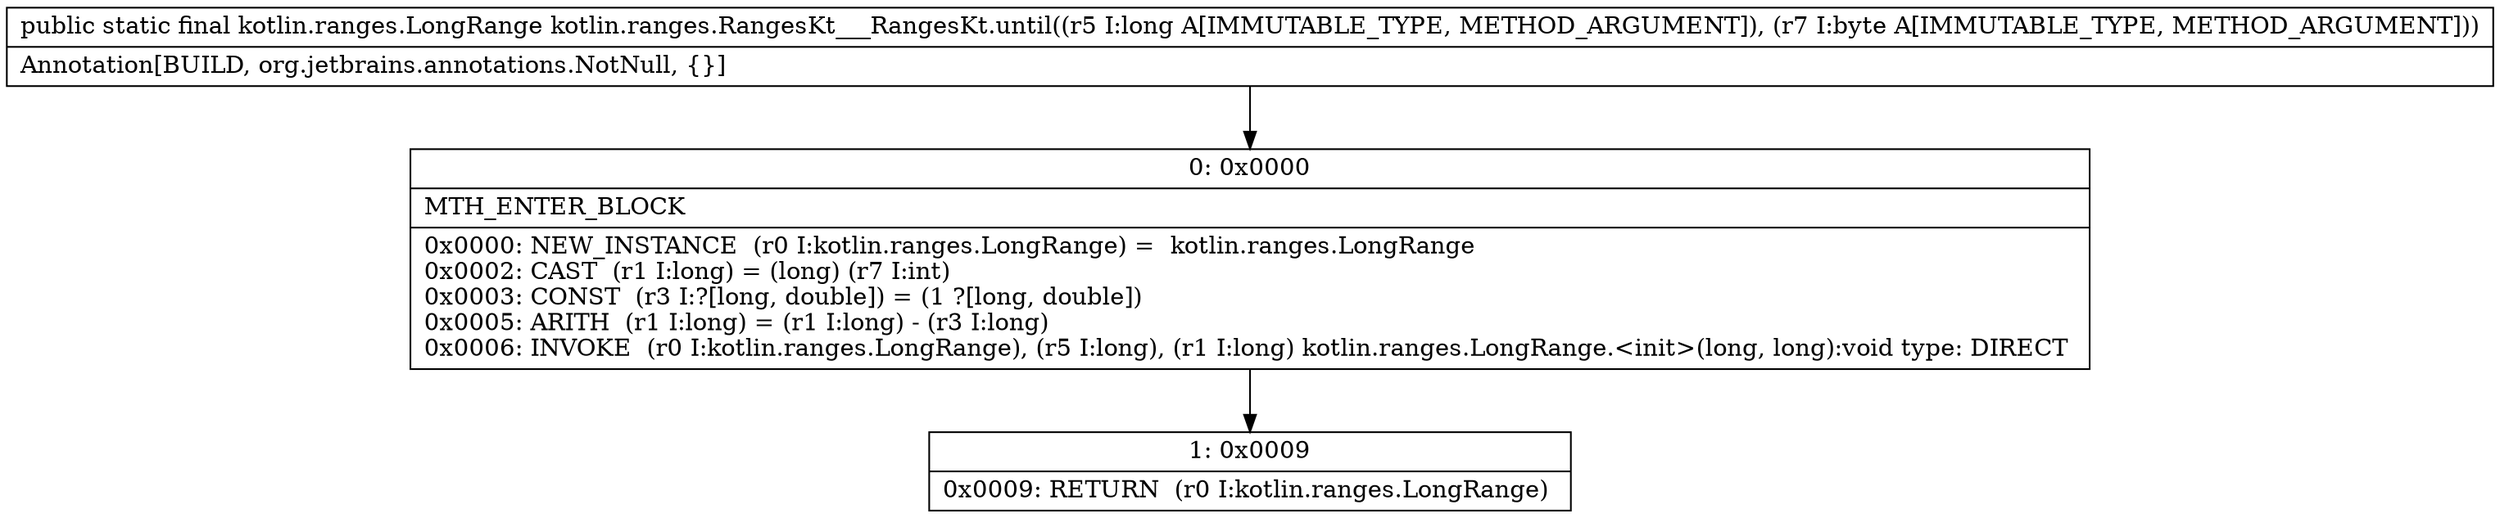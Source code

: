 digraph "CFG forkotlin.ranges.RangesKt___RangesKt.until(JB)Lkotlin\/ranges\/LongRange;" {
Node_0 [shape=record,label="{0\:\ 0x0000|MTH_ENTER_BLOCK\l|0x0000: NEW_INSTANCE  (r0 I:kotlin.ranges.LongRange) =  kotlin.ranges.LongRange \l0x0002: CAST  (r1 I:long) = (long) (r7 I:int) \l0x0003: CONST  (r3 I:?[long, double]) = (1 ?[long, double]) \l0x0005: ARITH  (r1 I:long) = (r1 I:long) \- (r3 I:long) \l0x0006: INVOKE  (r0 I:kotlin.ranges.LongRange), (r5 I:long), (r1 I:long) kotlin.ranges.LongRange.\<init\>(long, long):void type: DIRECT \l}"];
Node_1 [shape=record,label="{1\:\ 0x0009|0x0009: RETURN  (r0 I:kotlin.ranges.LongRange) \l}"];
MethodNode[shape=record,label="{public static final kotlin.ranges.LongRange kotlin.ranges.RangesKt___RangesKt.until((r5 I:long A[IMMUTABLE_TYPE, METHOD_ARGUMENT]), (r7 I:byte A[IMMUTABLE_TYPE, METHOD_ARGUMENT]))  | Annotation[BUILD, org.jetbrains.annotations.NotNull, \{\}]\l}"];
MethodNode -> Node_0;
Node_0 -> Node_1;
}

